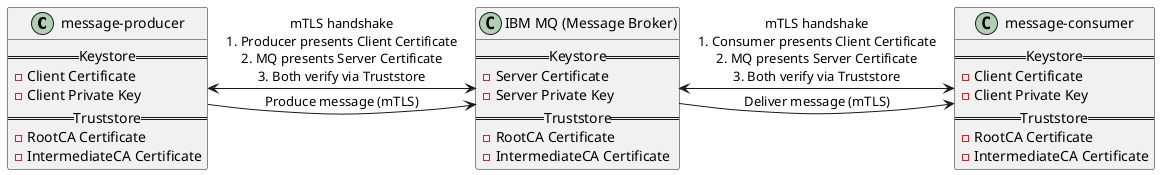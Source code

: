 @startuml
!define RECTANGLE class
RECTANGLE "message-producer" as Producer {
  == Keystore ==
  - Client Certificate
  - Client Private Key
  == Truststore ==
  - RootCA Certificate
  - IntermediateCA Certificate
}

RECTANGLE "IBM MQ (Message Broker)" as MQ {
  == Keystore ==
  - Server Certificate
  - Server Private Key
  == Truststore ==
  - RootCA Certificate
  - IntermediateCA Certificate
}

RECTANGLE "message-consumer" as Consumer {
  == Keystore ==
  - Client Certificate
  - Client Private Key
  == Truststore ==
  - RootCA Certificate
  - IntermediateCA Certificate
}

Producer --> MQ : Produce message (mTLS)
MQ --> Consumer : Deliver message (mTLS)

' mTLS handshake arrows
Producer <-right-> MQ : mTLS handshake\n1. Producer presents Client Certificate\n2. MQ presents Server Certificate\n3. Both verify via Truststore
Consumer <-left-> MQ : mTLS handshake\n1. Consumer presents Client Certificate\n2. MQ presents Server Certificate\n3. Both verify via Truststore
@enduml
